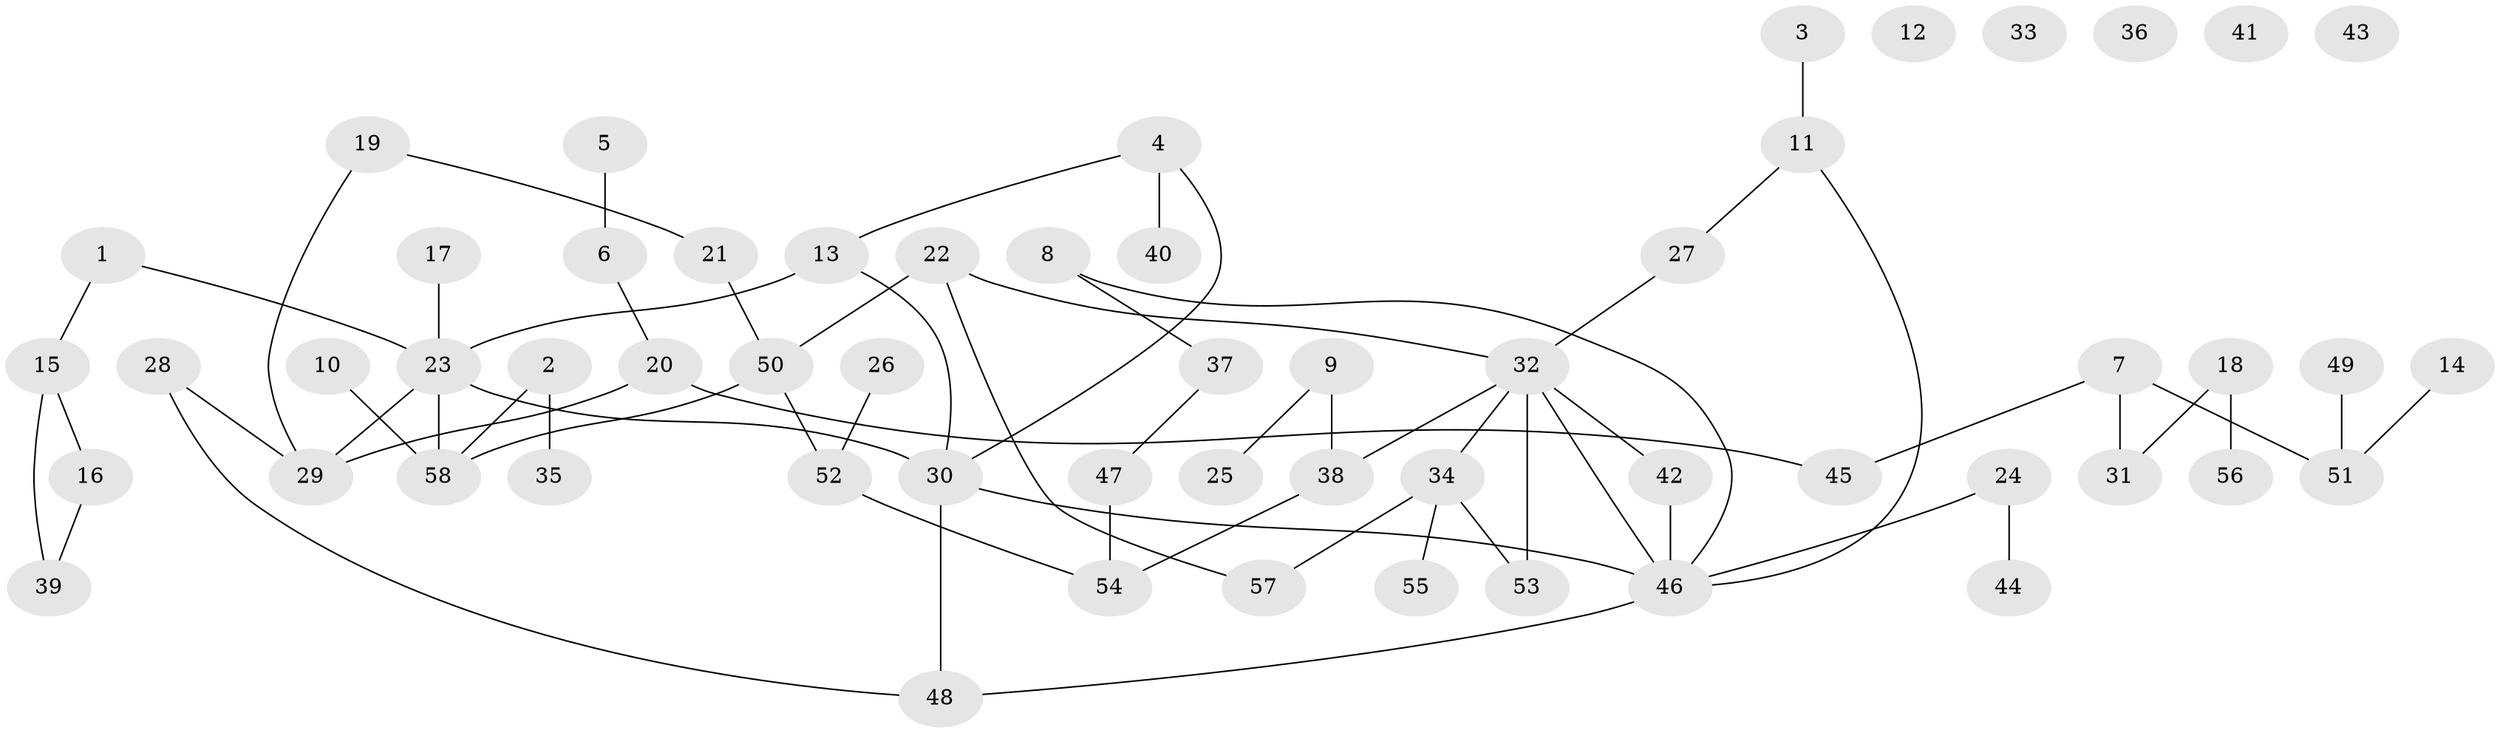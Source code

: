 // Generated by graph-tools (version 1.1) at 2025/33/03/09/25 02:33:35]
// undirected, 58 vertices, 65 edges
graph export_dot {
graph [start="1"]
  node [color=gray90,style=filled];
  1;
  2;
  3;
  4;
  5;
  6;
  7;
  8;
  9;
  10;
  11;
  12;
  13;
  14;
  15;
  16;
  17;
  18;
  19;
  20;
  21;
  22;
  23;
  24;
  25;
  26;
  27;
  28;
  29;
  30;
  31;
  32;
  33;
  34;
  35;
  36;
  37;
  38;
  39;
  40;
  41;
  42;
  43;
  44;
  45;
  46;
  47;
  48;
  49;
  50;
  51;
  52;
  53;
  54;
  55;
  56;
  57;
  58;
  1 -- 15;
  1 -- 23;
  2 -- 35;
  2 -- 58;
  3 -- 11;
  4 -- 13;
  4 -- 30;
  4 -- 40;
  5 -- 6;
  6 -- 20;
  7 -- 31;
  7 -- 45;
  7 -- 51;
  8 -- 37;
  8 -- 46;
  9 -- 25;
  9 -- 38;
  10 -- 58;
  11 -- 27;
  11 -- 46;
  13 -- 23;
  13 -- 30;
  14 -- 51;
  15 -- 16;
  15 -- 39;
  16 -- 39;
  17 -- 23;
  18 -- 31;
  18 -- 56;
  19 -- 21;
  19 -- 29;
  20 -- 29;
  20 -- 45;
  21 -- 50;
  22 -- 32;
  22 -- 50;
  22 -- 57;
  23 -- 29;
  23 -- 30;
  23 -- 58;
  24 -- 44;
  24 -- 46;
  26 -- 52;
  27 -- 32;
  28 -- 29;
  28 -- 48;
  30 -- 46;
  30 -- 48;
  32 -- 34;
  32 -- 38;
  32 -- 42;
  32 -- 46;
  32 -- 53;
  34 -- 53;
  34 -- 55;
  34 -- 57;
  37 -- 47;
  38 -- 54;
  42 -- 46;
  46 -- 48;
  47 -- 54;
  49 -- 51;
  50 -- 52;
  50 -- 58;
  52 -- 54;
}
